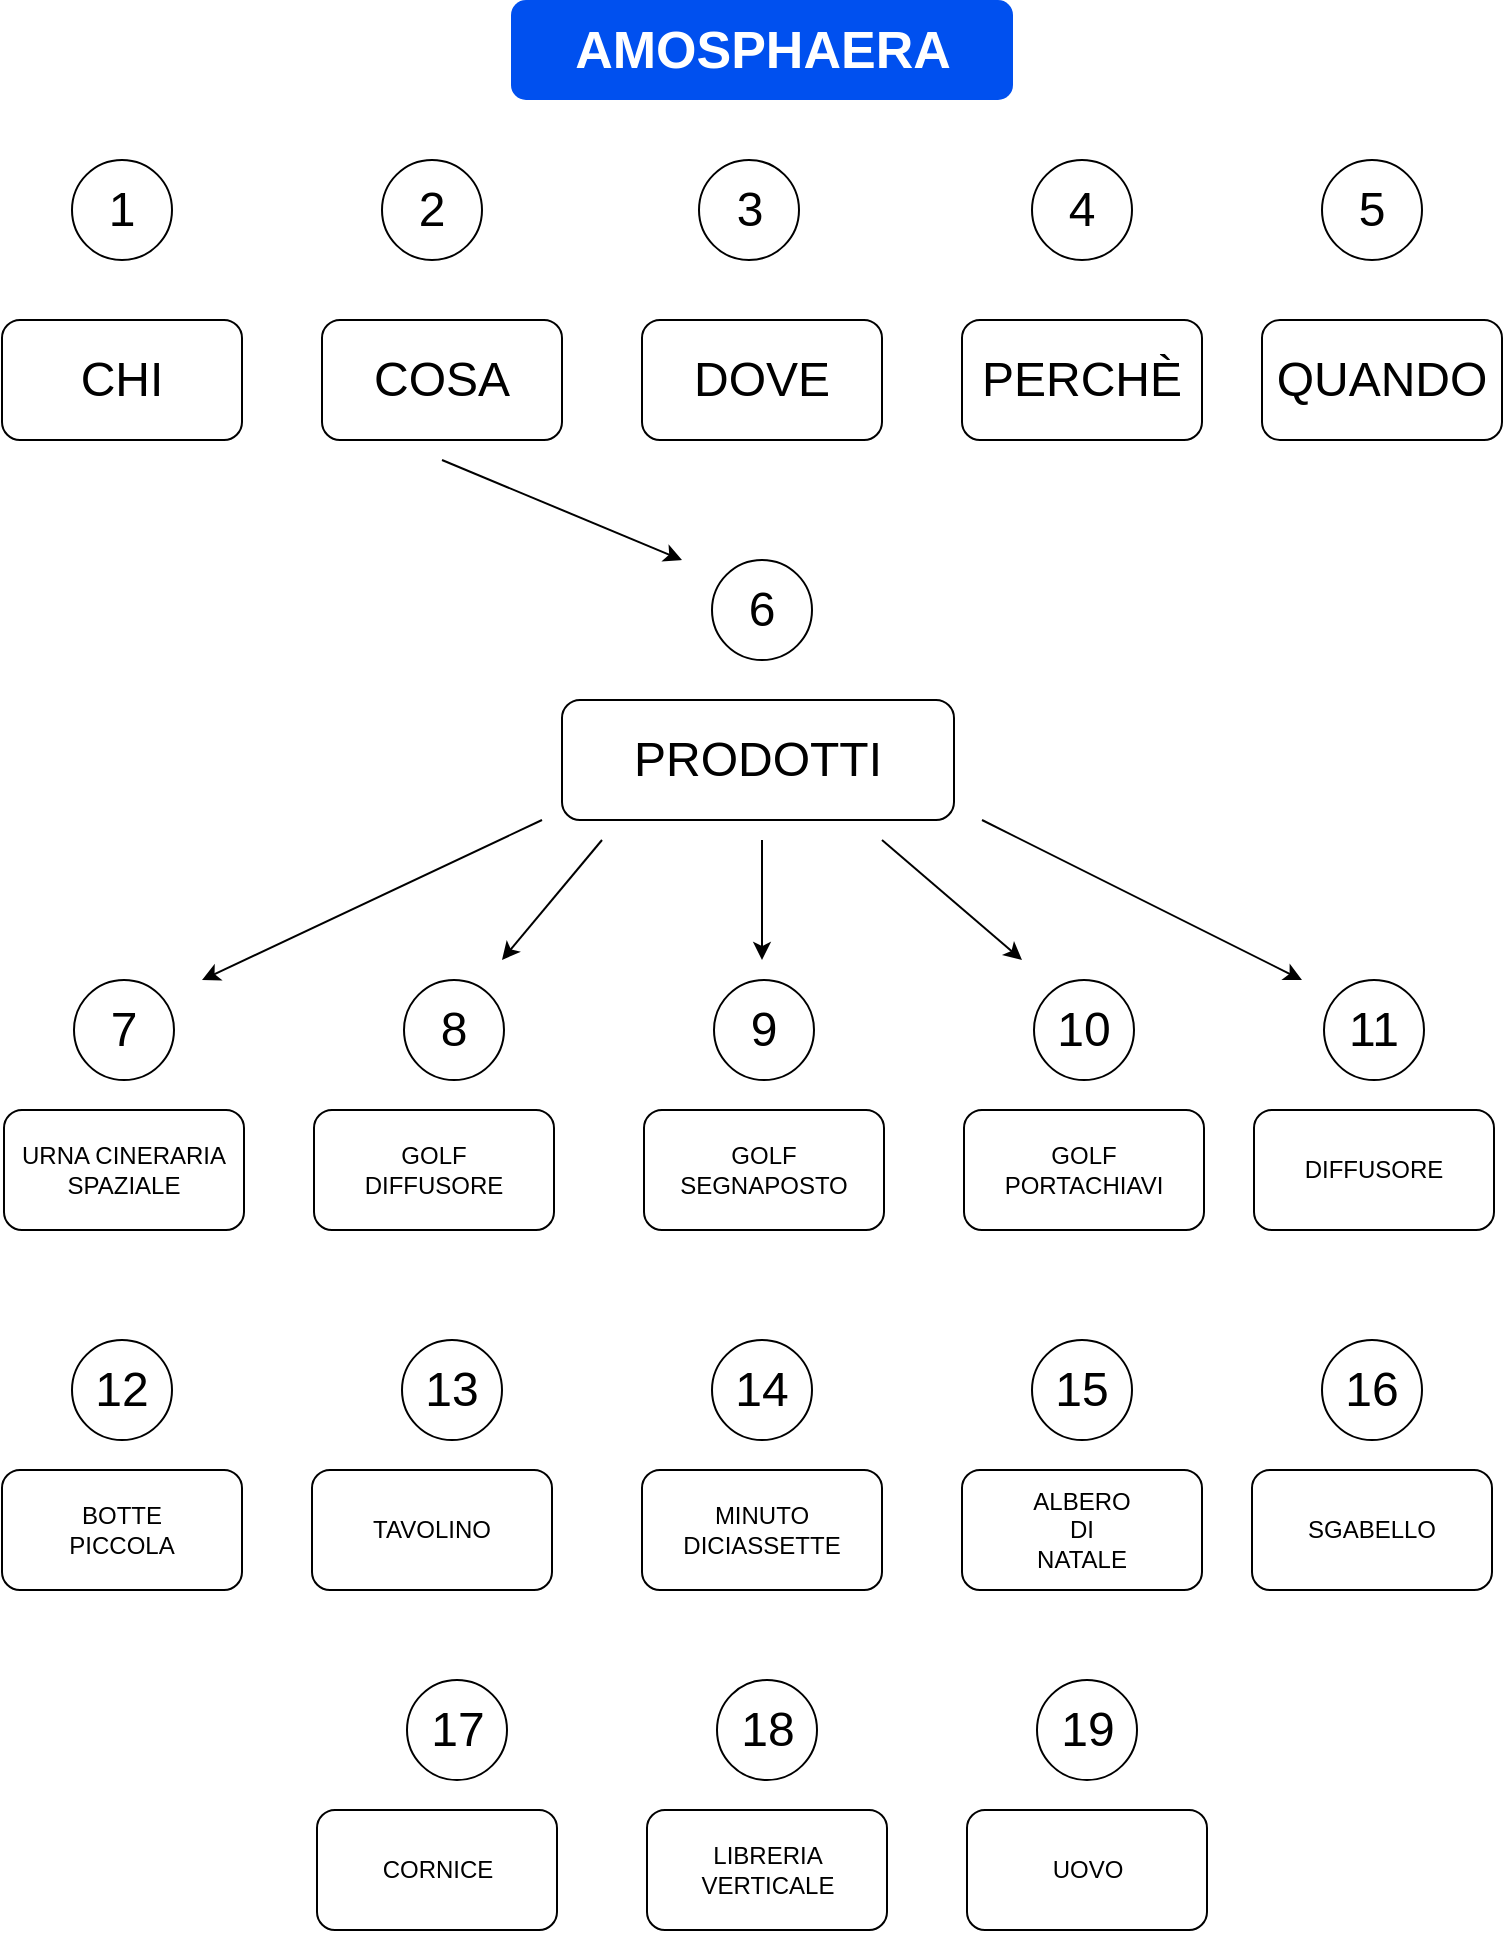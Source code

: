 <mxfile version="27.1.6">
  <diagram name="Pagina-1" id="UYsFUdyV3ch4jVetOuxL">
    <mxGraphModel dx="1026" dy="1688" grid="1" gridSize="10" guides="1" tooltips="1" connect="1" arrows="1" fold="1" page="1" pageScale="1" pageWidth="827" pageHeight="1169" math="0" shadow="0">
      <root>
        <mxCell id="0" />
        <mxCell id="1" parent="0" />
        <mxCell id="Kfnoz-o3A36fatD4IOvq-1" value="&lt;div style=&quot;line-height: 110%;&quot;&gt;&lt;div&gt;&lt;font style=&quot;font-size: 26px; line-height: 110%;&quot;&gt;&lt;b&gt;AMOSPHAERA&lt;/b&gt;&lt;/font&gt;&lt;/div&gt;&lt;div&gt;&lt;/div&gt;&lt;/div&gt;" style="rounded=1;whiteSpace=wrap;html=1;fillColor=#0050ef;fontColor=#ffffff;strokeColor=none;align=center;" vertex="1" parent="1">
          <mxGeometry x="294.5" y="-10" width="251" height="50" as="geometry" />
        </mxCell>
        <mxCell id="Kfnoz-o3A36fatD4IOvq-2" value="&lt;font style=&quot;font-size: 24px;&quot;&gt;CHI&lt;/font&gt;" style="rounded=1;whiteSpace=wrap;html=1;" vertex="1" parent="1">
          <mxGeometry x="40" y="150" width="120" height="60" as="geometry" />
        </mxCell>
        <mxCell id="Kfnoz-o3A36fatD4IOvq-3" value="&lt;font style=&quot;font-size: 24px;&quot;&gt;COSA&lt;/font&gt;" style="rounded=1;whiteSpace=wrap;html=1;" vertex="1" parent="1">
          <mxGeometry x="200" y="150" width="120" height="60" as="geometry" />
        </mxCell>
        <mxCell id="Kfnoz-o3A36fatD4IOvq-4" value="&lt;font style=&quot;font-size: 24px;&quot;&gt;DOVE&lt;/font&gt;" style="rounded=1;whiteSpace=wrap;html=1;" vertex="1" parent="1">
          <mxGeometry x="360" y="150" width="120" height="60" as="geometry" />
        </mxCell>
        <mxCell id="Kfnoz-o3A36fatD4IOvq-5" value="&lt;font style=&quot;font-size: 24px;&quot;&gt;PERCHÈ&lt;/font&gt;" style="rounded=1;whiteSpace=wrap;html=1;" vertex="1" parent="1">
          <mxGeometry x="520" y="150" width="120" height="60" as="geometry" />
        </mxCell>
        <mxCell id="Kfnoz-o3A36fatD4IOvq-6" value="&lt;font style=&quot;font-size: 24px;&quot;&gt;QUANDO&lt;/font&gt;" style="rounded=1;whiteSpace=wrap;html=1;" vertex="1" parent="1">
          <mxGeometry x="670" y="150" width="120" height="60" as="geometry" />
        </mxCell>
        <mxCell id="Kfnoz-o3A36fatD4IOvq-7" value="&lt;font style=&quot;font-size: 24px;&quot;&gt;1&lt;/font&gt;" style="ellipse;whiteSpace=wrap;html=1;aspect=fixed;" vertex="1" parent="1">
          <mxGeometry x="75" y="70" width="50" height="50" as="geometry" />
        </mxCell>
        <mxCell id="Kfnoz-o3A36fatD4IOvq-8" value="&lt;font style=&quot;font-size: 24px;&quot;&gt;2&lt;/font&gt;" style="ellipse;whiteSpace=wrap;html=1;aspect=fixed;" vertex="1" parent="1">
          <mxGeometry x="230" y="70" width="50" height="50" as="geometry" />
        </mxCell>
        <mxCell id="Kfnoz-o3A36fatD4IOvq-9" value="&lt;font style=&quot;font-size: 24px;&quot;&gt;3&lt;/font&gt;" style="ellipse;whiteSpace=wrap;html=1;aspect=fixed;" vertex="1" parent="1">
          <mxGeometry x="388.5" y="70" width="50" height="50" as="geometry" />
        </mxCell>
        <mxCell id="Kfnoz-o3A36fatD4IOvq-11" value="&lt;font style=&quot;font-size: 24px;&quot;&gt;4&lt;/font&gt;" style="ellipse;whiteSpace=wrap;html=1;aspect=fixed;" vertex="1" parent="1">
          <mxGeometry x="555" y="70" width="50" height="50" as="geometry" />
        </mxCell>
        <mxCell id="Kfnoz-o3A36fatD4IOvq-12" value="&lt;font style=&quot;font-size: 24px;&quot;&gt;5&lt;/font&gt;" style="ellipse;whiteSpace=wrap;html=1;aspect=fixed;" vertex="1" parent="1">
          <mxGeometry x="700" y="70" width="50" height="50" as="geometry" />
        </mxCell>
        <mxCell id="Kfnoz-o3A36fatD4IOvq-13" value="&lt;font style=&quot;font-size: 24px;&quot;&gt;PRODOTTI&lt;/font&gt;" style="rounded=1;whiteSpace=wrap;html=1;" vertex="1" parent="1">
          <mxGeometry x="320" y="340" width="196" height="60" as="geometry" />
        </mxCell>
        <mxCell id="Kfnoz-o3A36fatD4IOvq-14" value="&lt;font style=&quot;font-size: 24px;&quot;&gt;6&lt;/font&gt;" style="ellipse;whiteSpace=wrap;html=1;aspect=fixed;" vertex="1" parent="1">
          <mxGeometry x="395" y="270" width="50" height="50" as="geometry" />
        </mxCell>
        <mxCell id="Kfnoz-o3A36fatD4IOvq-16" value="URNA CINERARIA&lt;div&gt;SPAZIALE&lt;/div&gt;" style="rounded=1;whiteSpace=wrap;html=1;" vertex="1" parent="1">
          <mxGeometry x="41" y="545" width="120" height="60" as="geometry" />
        </mxCell>
        <mxCell id="Kfnoz-o3A36fatD4IOvq-17" value="&lt;font style=&quot;font-size: 24px;&quot;&gt;9&lt;/font&gt;" style="ellipse;whiteSpace=wrap;html=1;aspect=fixed;" vertex="1" parent="1">
          <mxGeometry x="396" y="480" width="50" height="50" as="geometry" />
        </mxCell>
        <mxCell id="Kfnoz-o3A36fatD4IOvq-18" value="GOLF&lt;div&gt;DIFFUSORE&lt;/div&gt;" style="rounded=1;whiteSpace=wrap;html=1;" vertex="1" parent="1">
          <mxGeometry x="196" y="545" width="120" height="60" as="geometry" />
        </mxCell>
        <mxCell id="Kfnoz-o3A36fatD4IOvq-19" value="&lt;font style=&quot;font-size: 24px;&quot;&gt;7&lt;/font&gt;" style="ellipse;whiteSpace=wrap;html=1;aspect=fixed;" vertex="1" parent="1">
          <mxGeometry x="76" y="480" width="50" height="50" as="geometry" />
        </mxCell>
        <mxCell id="Kfnoz-o3A36fatD4IOvq-20" value="GOLF&lt;div&gt;SEGNAPOSTO&lt;/div&gt;" style="rounded=1;whiteSpace=wrap;html=1;" vertex="1" parent="1">
          <mxGeometry x="361" y="545" width="120" height="60" as="geometry" />
        </mxCell>
        <mxCell id="Kfnoz-o3A36fatD4IOvq-21" value="&lt;font style=&quot;font-size: 24px;&quot;&gt;8&lt;/font&gt;" style="ellipse;whiteSpace=wrap;html=1;aspect=fixed;" vertex="1" parent="1">
          <mxGeometry x="241" y="480" width="50" height="50" as="geometry" />
        </mxCell>
        <mxCell id="Kfnoz-o3A36fatD4IOvq-22" value="GOLF&lt;div&gt;PORTACHIAVI&lt;/div&gt;" style="rounded=1;whiteSpace=wrap;html=1;" vertex="1" parent="1">
          <mxGeometry x="521" y="545" width="120" height="60" as="geometry" />
        </mxCell>
        <mxCell id="Kfnoz-o3A36fatD4IOvq-23" value="&lt;font style=&quot;font-size: 24px;&quot;&gt;10&lt;/font&gt;" style="ellipse;whiteSpace=wrap;html=1;aspect=fixed;" vertex="1" parent="1">
          <mxGeometry x="556" y="480" width="50" height="50" as="geometry" />
        </mxCell>
        <mxCell id="Kfnoz-o3A36fatD4IOvq-24" value="&lt;font style=&quot;font-size: 24px;&quot;&gt;11&lt;/font&gt;" style="ellipse;whiteSpace=wrap;html=1;aspect=fixed;" vertex="1" parent="1">
          <mxGeometry x="701" y="480" width="50" height="50" as="geometry" />
        </mxCell>
        <mxCell id="Kfnoz-o3A36fatD4IOvq-25" value="DIFFUSORE" style="rounded=1;whiteSpace=wrap;html=1;" vertex="1" parent="1">
          <mxGeometry x="666" y="545" width="120" height="60" as="geometry" />
        </mxCell>
        <mxCell id="Kfnoz-o3A36fatD4IOvq-29" value="" style="endArrow=classic;html=1;rounded=0;" edge="1" parent="1">
          <mxGeometry width="50" height="50" relative="1" as="geometry">
            <mxPoint x="310" y="400" as="sourcePoint" />
            <mxPoint x="140" y="480" as="targetPoint" />
          </mxGeometry>
        </mxCell>
        <mxCell id="Kfnoz-o3A36fatD4IOvq-30" value="" style="endArrow=classic;html=1;rounded=0;" edge="1" parent="1">
          <mxGeometry width="50" height="50" relative="1" as="geometry">
            <mxPoint x="340" y="410" as="sourcePoint" />
            <mxPoint x="290" y="470" as="targetPoint" />
          </mxGeometry>
        </mxCell>
        <mxCell id="Kfnoz-o3A36fatD4IOvq-31" value="" style="endArrow=classic;html=1;rounded=0;" edge="1" parent="1">
          <mxGeometry width="50" height="50" relative="1" as="geometry">
            <mxPoint x="420" y="410" as="sourcePoint" />
            <mxPoint x="420" y="470" as="targetPoint" />
          </mxGeometry>
        </mxCell>
        <mxCell id="Kfnoz-o3A36fatD4IOvq-32" value="" style="endArrow=classic;html=1;rounded=0;" edge="1" parent="1">
          <mxGeometry width="50" height="50" relative="1" as="geometry">
            <mxPoint x="480" y="410" as="sourcePoint" />
            <mxPoint x="550" y="470" as="targetPoint" />
          </mxGeometry>
        </mxCell>
        <mxCell id="Kfnoz-o3A36fatD4IOvq-33" value="" style="endArrow=classic;html=1;rounded=0;" edge="1" parent="1">
          <mxGeometry width="50" height="50" relative="1" as="geometry">
            <mxPoint x="530" y="400" as="sourcePoint" />
            <mxPoint x="690" y="480" as="targetPoint" />
          </mxGeometry>
        </mxCell>
        <mxCell id="Kfnoz-o3A36fatD4IOvq-34" value="&lt;font style=&quot;font-size: 24px;&quot;&gt;12&lt;/font&gt;" style="ellipse;whiteSpace=wrap;html=1;aspect=fixed;" vertex="1" parent="1">
          <mxGeometry x="75" y="660" width="50" height="50" as="geometry" />
        </mxCell>
        <mxCell id="Kfnoz-o3A36fatD4IOvq-35" value="BOTTE&lt;div&gt;PICCOLA&lt;/div&gt;" style="rounded=1;whiteSpace=wrap;html=1;" vertex="1" parent="1">
          <mxGeometry x="40" y="725" width="120" height="60" as="geometry" />
        </mxCell>
        <mxCell id="Kfnoz-o3A36fatD4IOvq-36" value="&lt;font style=&quot;font-size: 24px;&quot;&gt;13&lt;/font&gt;" style="ellipse;whiteSpace=wrap;html=1;aspect=fixed;" vertex="1" parent="1">
          <mxGeometry x="240" y="660" width="50" height="50" as="geometry" />
        </mxCell>
        <mxCell id="Kfnoz-o3A36fatD4IOvq-37" value="TAVOLINO" style="rounded=1;whiteSpace=wrap;html=1;" vertex="1" parent="1">
          <mxGeometry x="195" y="725" width="120" height="60" as="geometry" />
        </mxCell>
        <mxCell id="Kfnoz-o3A36fatD4IOvq-38" value="&lt;font style=&quot;font-size: 24px;&quot;&gt;14&lt;/font&gt;" style="ellipse;whiteSpace=wrap;html=1;aspect=fixed;" vertex="1" parent="1">
          <mxGeometry x="395" y="660" width="50" height="50" as="geometry" />
        </mxCell>
        <mxCell id="Kfnoz-o3A36fatD4IOvq-39" value="MINUTO&lt;div&gt;DICIASSETTE&lt;/div&gt;" style="rounded=1;whiteSpace=wrap;html=1;" vertex="1" parent="1">
          <mxGeometry x="360" y="725" width="120" height="60" as="geometry" />
        </mxCell>
        <mxCell id="Kfnoz-o3A36fatD4IOvq-40" value="&lt;font style=&quot;font-size: 24px;&quot;&gt;15&lt;/font&gt;" style="ellipse;whiteSpace=wrap;html=1;aspect=fixed;" vertex="1" parent="1">
          <mxGeometry x="555" y="660" width="50" height="50" as="geometry" />
        </mxCell>
        <mxCell id="Kfnoz-o3A36fatD4IOvq-41" value="ALBERO&lt;div&gt;DI&lt;/div&gt;&lt;div&gt;NATALE&lt;/div&gt;" style="rounded=1;whiteSpace=wrap;html=1;" vertex="1" parent="1">
          <mxGeometry x="520" y="725" width="120" height="60" as="geometry" />
        </mxCell>
        <mxCell id="Kfnoz-o3A36fatD4IOvq-42" value="&lt;font style=&quot;font-size: 24px;&quot;&gt;16&lt;/font&gt;" style="ellipse;whiteSpace=wrap;html=1;aspect=fixed;" vertex="1" parent="1">
          <mxGeometry x="700" y="660" width="50" height="50" as="geometry" />
        </mxCell>
        <mxCell id="Kfnoz-o3A36fatD4IOvq-43" value="SGABELLO" style="rounded=1;whiteSpace=wrap;html=1;" vertex="1" parent="1">
          <mxGeometry x="665" y="725" width="120" height="60" as="geometry" />
        </mxCell>
        <mxCell id="Kfnoz-o3A36fatD4IOvq-44" value="&lt;font style=&quot;font-size: 24px;&quot;&gt;17&lt;/font&gt;" style="ellipse;whiteSpace=wrap;html=1;aspect=fixed;" vertex="1" parent="1">
          <mxGeometry x="242.5" y="830" width="50" height="50" as="geometry" />
        </mxCell>
        <mxCell id="Kfnoz-o3A36fatD4IOvq-45" value="CORNICE" style="rounded=1;whiteSpace=wrap;html=1;" vertex="1" parent="1">
          <mxGeometry x="197.5" y="895" width="120" height="60" as="geometry" />
        </mxCell>
        <mxCell id="Kfnoz-o3A36fatD4IOvq-46" value="&lt;font style=&quot;font-size: 24px;&quot;&gt;18&lt;/font&gt;" style="ellipse;whiteSpace=wrap;html=1;aspect=fixed;" vertex="1" parent="1">
          <mxGeometry x="397.5" y="830" width="50" height="50" as="geometry" />
        </mxCell>
        <mxCell id="Kfnoz-o3A36fatD4IOvq-47" value="LIBRERIA&lt;div&gt;VERTICALE&lt;/div&gt;" style="rounded=1;whiteSpace=wrap;html=1;" vertex="1" parent="1">
          <mxGeometry x="362.5" y="895" width="120" height="60" as="geometry" />
        </mxCell>
        <mxCell id="Kfnoz-o3A36fatD4IOvq-48" value="&lt;font style=&quot;font-size: 24px;&quot;&gt;19&lt;/font&gt;" style="ellipse;whiteSpace=wrap;html=1;aspect=fixed;" vertex="1" parent="1">
          <mxGeometry x="557.5" y="830" width="50" height="50" as="geometry" />
        </mxCell>
        <mxCell id="Kfnoz-o3A36fatD4IOvq-49" value="UOVO" style="rounded=1;whiteSpace=wrap;html=1;" vertex="1" parent="1">
          <mxGeometry x="522.5" y="895" width="120" height="60" as="geometry" />
        </mxCell>
        <mxCell id="Kfnoz-o3A36fatD4IOvq-51" value="" style="endArrow=classic;html=1;rounded=0;" edge="1" parent="1">
          <mxGeometry width="50" height="50" relative="1" as="geometry">
            <mxPoint x="260" y="220" as="sourcePoint" />
            <mxPoint x="380" y="270" as="targetPoint" />
          </mxGeometry>
        </mxCell>
      </root>
    </mxGraphModel>
  </diagram>
</mxfile>
